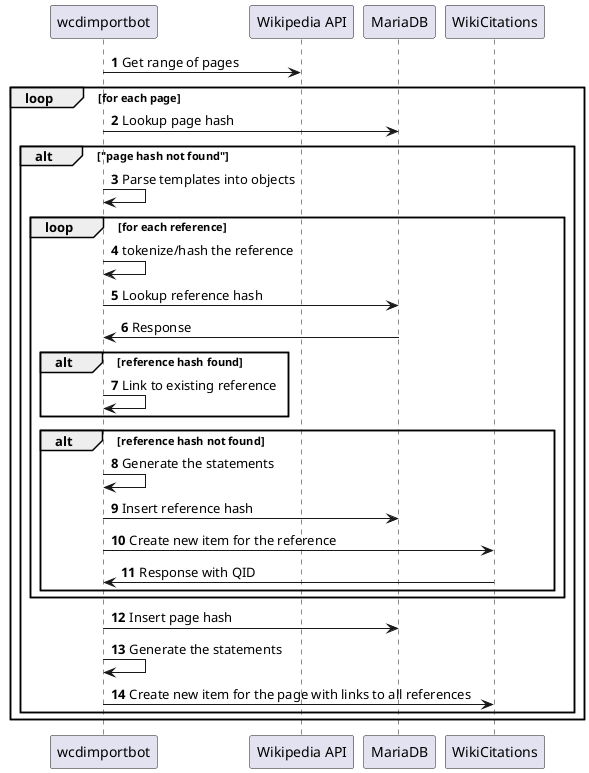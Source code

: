 @startuml
'https://plantuml.com/sequence-diagram

autonumber
wcdimportbot -> "Wikipedia API": Get range of pages
loop for each page
    wcdimportbot -> MariaDB: Lookup page hash
    alt "page hash not found"
        wcdimportbot -> wcdimportbot: Parse templates into objects
        loop for each reference
            wcdimportbot -> wcdimportbot: tokenize/hash the reference
            wcdimportbot -> MariaDB: Lookup reference hash
            MariaDB -> wcdimportbot: Response
            alt reference hash found
                wcdimportbot -> wcdimportbot: Link to existing reference
            end
            alt reference hash not found
                wcdimportbot -> wcdimportbot: Generate the statements
                wcdimportbot -> MariaDB: Insert reference hash
                wcdimportbot -> WikiCitations: Create new item for the reference
                WikiCitations -> wcdimportbot: Response with QID
            end
        end
        wcdimportbot -> MariaDB: Insert page hash
        wcdimportbot -> wcdimportbot: Generate the statements
        wcdimportbot -> WikiCitations: Create new item for the page with links to all references
    end
end
@enduml
